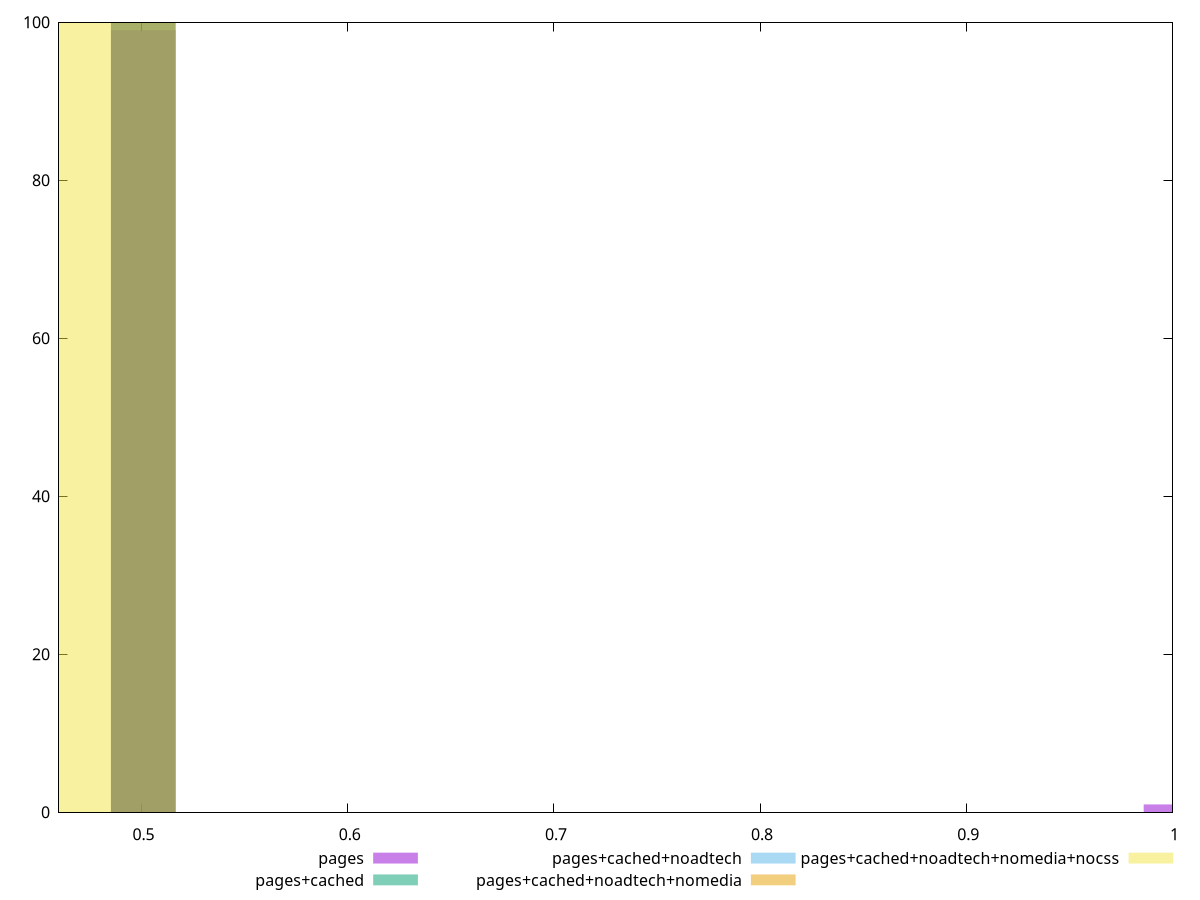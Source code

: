 reset

$pages <<EOF
0.5008400810670409 99
1.0016801621340818 1
EOF

$pagesCached <<EOF
0.5008400810670409 100
EOF

$pagesCachedNoadtech <<EOF
0.5008400810670409 100
EOF

$pagesCachedNoadtechNomedia <<EOF
0.5008400810670409 100
EOF

$pagesCachedNoadtechNomediaNocss <<EOF
0.46953757600035084 100
EOF

set key outside below
set boxwidth 0.03130250506669006
set xrange [0.46:1]
set yrange [0:100]
set trange [0:100]
set style fill transparent solid 0.5 noborder
set terminal svg size 640, 530 enhanced background rgb 'white'
set output "report_00018_2021-02-10T15-25-16.877Z/uses-rel-preload/comparison/histogram/all_score.svg"

plot $pages title "pages" with boxes, \
     $pagesCached title "pages+cached" with boxes, \
     $pagesCachedNoadtech title "pages+cached+noadtech" with boxes, \
     $pagesCachedNoadtechNomedia title "pages+cached+noadtech+nomedia" with boxes, \
     $pagesCachedNoadtechNomediaNocss title "pages+cached+noadtech+nomedia+nocss" with boxes

reset
